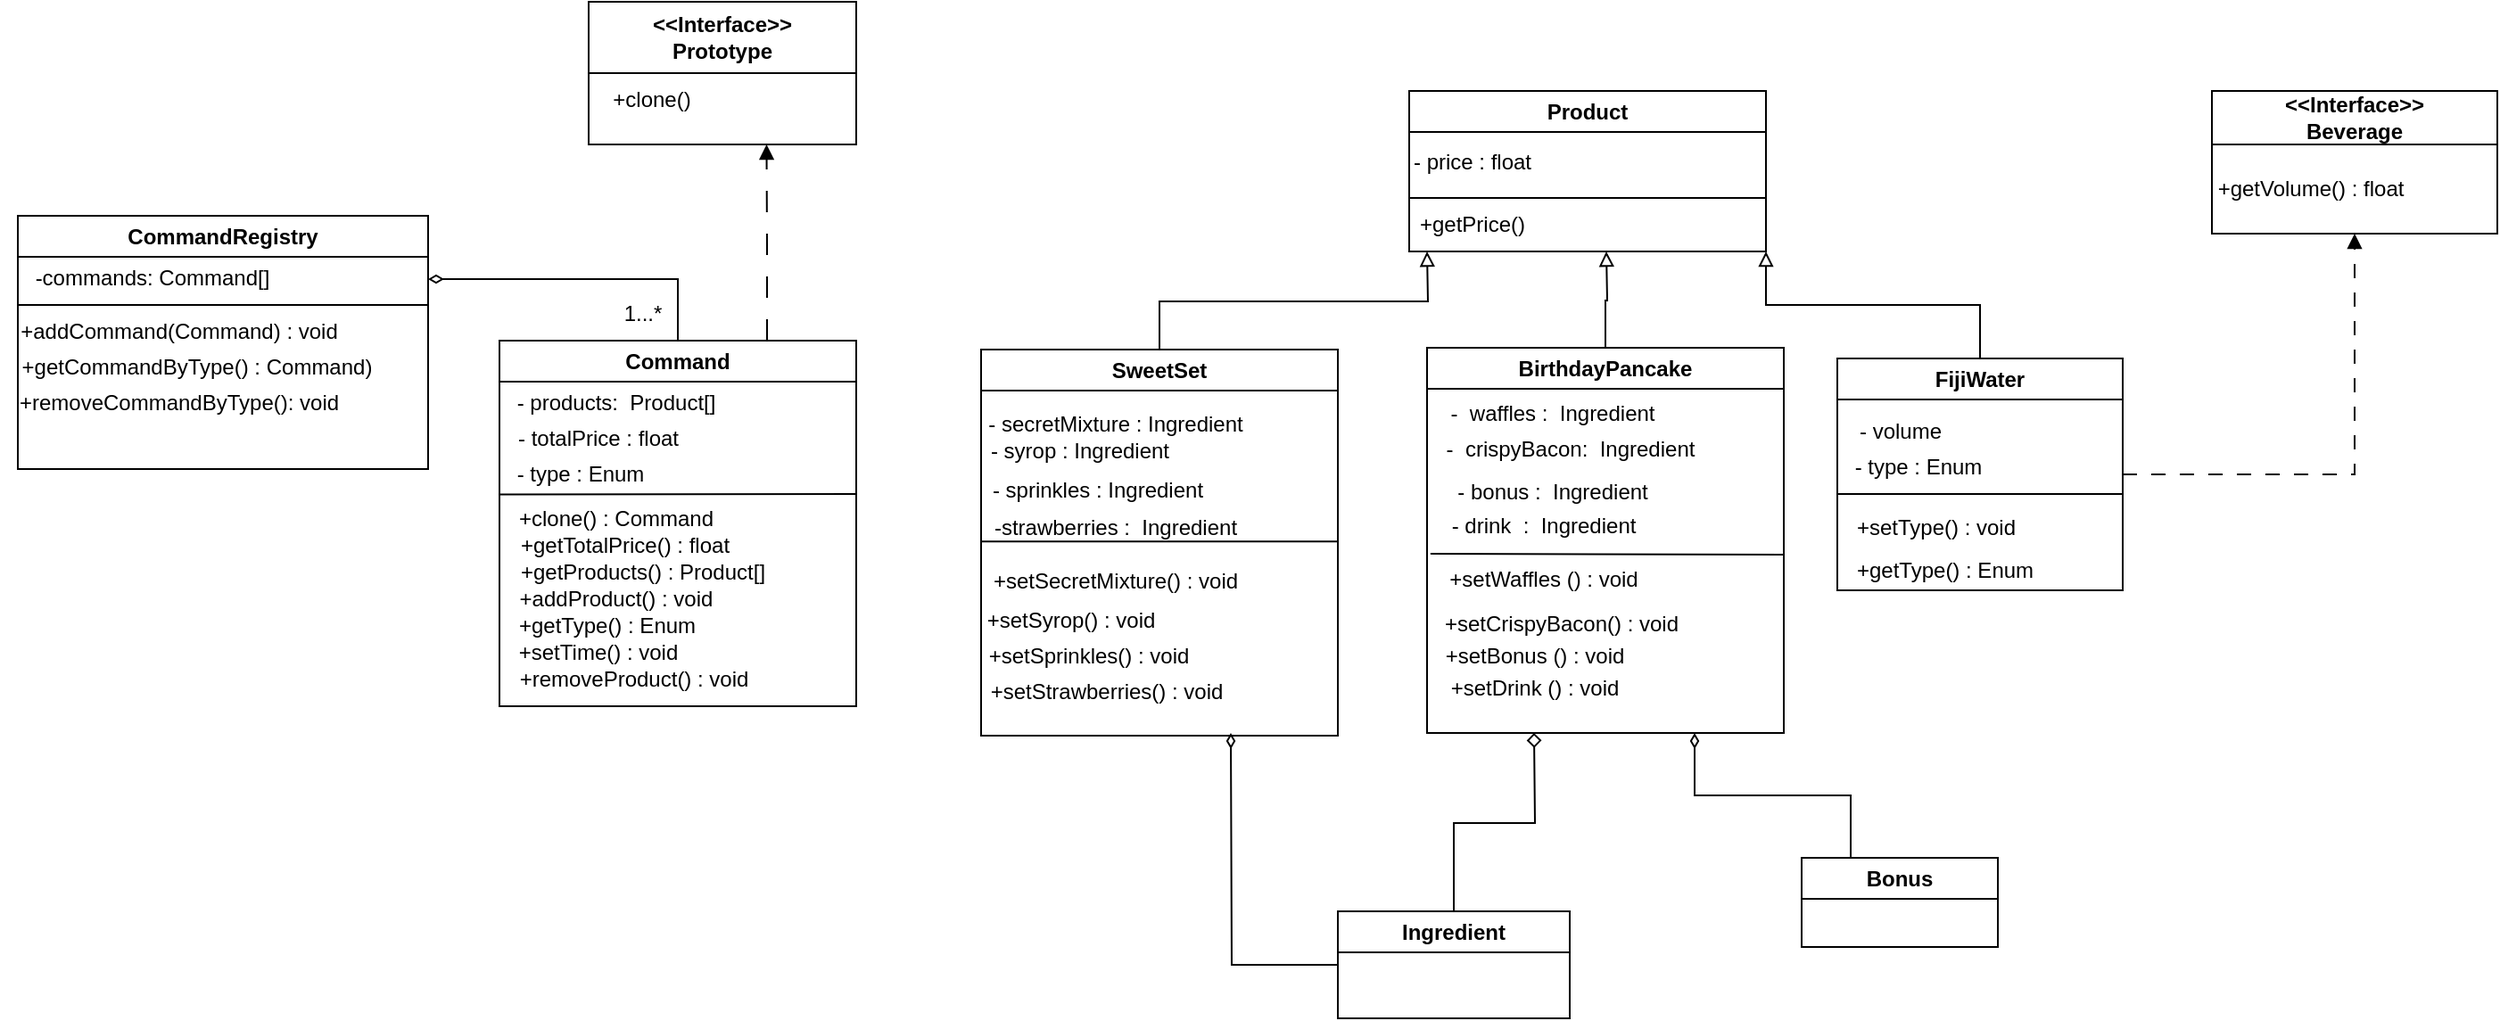 <mxfile version="21.3.5" type="github">
  <diagram name="Page-1" id="C7cy3X1AEMmLUQjfhyzZ">
    <mxGraphModel dx="3078" dy="998" grid="1" gridSize="10" guides="1" tooltips="1" connect="1" arrows="1" fold="1" page="1" pageScale="1" pageWidth="1169" pageHeight="827" math="0" shadow="0">
      <root>
        <mxCell id="0" />
        <mxCell id="1" parent="0" />
        <mxCell id="Si2PBlI68hbueaK7YWL5-1" value="&amp;lt;&amp;lt;Interface&amp;gt;&amp;gt;&lt;br&gt;Prototype" style="swimlane;whiteSpace=wrap;html=1;startSize=40;" vertex="1" parent="1">
          <mxGeometry x="280" y="110" width="150" height="80" as="geometry" />
        </mxCell>
        <mxCell id="Si2PBlI68hbueaK7YWL5-2" value="+clone()" style="text;html=1;align=center;verticalAlign=middle;resizable=0;points=[];autosize=1;strokeColor=none;fillColor=none;" vertex="1" parent="Si2PBlI68hbueaK7YWL5-1">
          <mxGeometry y="40" width="70" height="30" as="geometry" />
        </mxCell>
        <mxCell id="Si2PBlI68hbueaK7YWL5-39" style="edgeStyle=orthogonalEdgeStyle;rounded=0;orthogonalLoop=1;jettySize=auto;html=1;exitX=0.5;exitY=0;exitDx=0;exitDy=0;entryX=1;entryY=0.25;entryDx=0;entryDy=0;endArrow=diamondThin;endFill=0;" edge="1" parent="1" source="Si2PBlI68hbueaK7YWL5-4" target="Si2PBlI68hbueaK7YWL5-5">
          <mxGeometry relative="1" as="geometry" />
        </mxCell>
        <mxCell id="Si2PBlI68hbueaK7YWL5-41" style="edgeStyle=orthogonalEdgeStyle;rounded=0;orthogonalLoop=1;jettySize=auto;html=1;exitX=0.75;exitY=0;exitDx=0;exitDy=0;endArrow=block;endFill=1;dashed=1;dashPattern=12 12;" edge="1" parent="1" source="Si2PBlI68hbueaK7YWL5-4">
          <mxGeometry relative="1" as="geometry">
            <mxPoint x="379.739" y="190" as="targetPoint" />
          </mxGeometry>
        </mxCell>
        <mxCell id="Si2PBlI68hbueaK7YWL5-4" value="Command" style="swimlane;whiteSpace=wrap;html=1;startSize=23;" vertex="1" parent="1">
          <mxGeometry x="230" y="300" width="200" height="205" as="geometry" />
        </mxCell>
        <mxCell id="Si2PBlI68hbueaK7YWL5-26" value="- products:&amp;nbsp; Product[]" style="text;html=1;align=center;verticalAlign=middle;resizable=0;points=[];autosize=1;strokeColor=none;fillColor=none;" vertex="1" parent="Si2PBlI68hbueaK7YWL5-4">
          <mxGeometry y="20" width="130" height="30" as="geometry" />
        </mxCell>
        <mxCell id="Si2PBlI68hbueaK7YWL5-27" value="- totalPrice : float" style="text;html=1;align=center;verticalAlign=middle;resizable=0;points=[];autosize=1;strokeColor=none;fillColor=none;" vertex="1" parent="Si2PBlI68hbueaK7YWL5-4">
          <mxGeometry y="40" width="110" height="30" as="geometry" />
        </mxCell>
        <mxCell id="Si2PBlI68hbueaK7YWL5-28" value="- type : Enum" style="text;html=1;align=center;verticalAlign=middle;resizable=0;points=[];autosize=1;strokeColor=none;fillColor=none;" vertex="1" parent="Si2PBlI68hbueaK7YWL5-4">
          <mxGeometry y="60" width="90" height="30" as="geometry" />
        </mxCell>
        <mxCell id="Si2PBlI68hbueaK7YWL5-31" value="+clone() : Command" style="text;html=1;align=center;verticalAlign=middle;resizable=0;points=[];autosize=1;strokeColor=none;fillColor=none;" vertex="1" parent="Si2PBlI68hbueaK7YWL5-4">
          <mxGeometry y="85" width="130" height="30" as="geometry" />
        </mxCell>
        <mxCell id="Si2PBlI68hbueaK7YWL5-32" value="+getTotalPrice() : float" style="text;html=1;align=center;verticalAlign=middle;resizable=0;points=[];autosize=1;strokeColor=none;fillColor=none;" vertex="1" parent="Si2PBlI68hbueaK7YWL5-4">
          <mxGeometry y="100" width="140" height="30" as="geometry" />
        </mxCell>
        <mxCell id="Si2PBlI68hbueaK7YWL5-33" value="+getProducts() : Product[]" style="text;html=1;align=center;verticalAlign=middle;resizable=0;points=[];autosize=1;strokeColor=none;fillColor=none;" vertex="1" parent="Si2PBlI68hbueaK7YWL5-4">
          <mxGeometry y="115" width="160" height="30" as="geometry" />
        </mxCell>
        <mxCell id="Si2PBlI68hbueaK7YWL5-34" value="+addProduct() : void" style="text;html=1;align=center;verticalAlign=middle;resizable=0;points=[];autosize=1;strokeColor=none;fillColor=none;" vertex="1" parent="Si2PBlI68hbueaK7YWL5-4">
          <mxGeometry y="130" width="130" height="30" as="geometry" />
        </mxCell>
        <mxCell id="Si2PBlI68hbueaK7YWL5-35" value="+getType() : Enum" style="text;html=1;align=center;verticalAlign=middle;resizable=0;points=[];autosize=1;strokeColor=none;fillColor=none;" vertex="1" parent="Si2PBlI68hbueaK7YWL5-4">
          <mxGeometry y="145" width="120" height="30" as="geometry" />
        </mxCell>
        <mxCell id="Si2PBlI68hbueaK7YWL5-36" value="+setTime() : void" style="text;html=1;align=center;verticalAlign=middle;resizable=0;points=[];autosize=1;strokeColor=none;fillColor=none;" vertex="1" parent="Si2PBlI68hbueaK7YWL5-4">
          <mxGeometry y="160" width="110" height="30" as="geometry" />
        </mxCell>
        <mxCell id="Si2PBlI68hbueaK7YWL5-37" value="+removeProduct() : void" style="text;html=1;align=center;verticalAlign=middle;resizable=0;points=[];autosize=1;strokeColor=none;fillColor=none;" vertex="1" parent="Si2PBlI68hbueaK7YWL5-4">
          <mxGeometry y="175" width="150" height="30" as="geometry" />
        </mxCell>
        <mxCell id="Si2PBlI68hbueaK7YWL5-5" value="CommandRegistry" style="swimlane;whiteSpace=wrap;html=1;" vertex="1" parent="1">
          <mxGeometry x="-40" y="230" width="230" height="142" as="geometry" />
        </mxCell>
        <mxCell id="Si2PBlI68hbueaK7YWL5-22" value="-commands: Command[]" style="text;html=1;align=center;verticalAlign=middle;resizable=0;points=[];autosize=1;strokeColor=none;fillColor=none;" vertex="1" parent="Si2PBlI68hbueaK7YWL5-5">
          <mxGeometry y="20" width="150" height="30" as="geometry" />
        </mxCell>
        <mxCell id="Si2PBlI68hbueaK7YWL5-23" value="+addCommand(Command) : void" style="text;html=1;align=center;verticalAlign=middle;resizable=0;points=[];autosize=1;strokeColor=none;fillColor=none;" vertex="1" parent="Si2PBlI68hbueaK7YWL5-5">
          <mxGeometry x="-10" y="50" width="200" height="30" as="geometry" />
        </mxCell>
        <mxCell id="Si2PBlI68hbueaK7YWL5-24" value="+getCommandByType() : Command)" style="text;html=1;align=center;verticalAlign=middle;resizable=0;points=[];autosize=1;strokeColor=none;fillColor=none;" vertex="1" parent="Si2PBlI68hbueaK7YWL5-5">
          <mxGeometry x="-10" y="70" width="220" height="30" as="geometry" />
        </mxCell>
        <mxCell id="Si2PBlI68hbueaK7YWL5-25" value="+removeCommandByType(): void" style="text;html=1;align=center;verticalAlign=middle;resizable=0;points=[];autosize=1;strokeColor=none;fillColor=none;" vertex="1" parent="Si2PBlI68hbueaK7YWL5-5">
          <mxGeometry x="-10" y="90" width="200" height="30" as="geometry" />
        </mxCell>
        <mxCell id="Si2PBlI68hbueaK7YWL5-6" value="Product" style="swimlane;whiteSpace=wrap;html=1;startSize=23;" vertex="1" parent="1">
          <mxGeometry x="740" y="160" width="200" height="90" as="geometry" />
        </mxCell>
        <mxCell id="Si2PBlI68hbueaK7YWL5-47" value="- price : float" style="text;html=1;align=center;verticalAlign=middle;resizable=0;points=[];autosize=1;strokeColor=none;fillColor=none;" vertex="1" parent="Si2PBlI68hbueaK7YWL5-6">
          <mxGeometry x="-10" y="25" width="90" height="30" as="geometry" />
        </mxCell>
        <mxCell id="Si2PBlI68hbueaK7YWL5-48" value="+getPrice()" style="text;html=1;align=center;verticalAlign=middle;resizable=0;points=[];autosize=1;strokeColor=none;fillColor=none;" vertex="1" parent="Si2PBlI68hbueaK7YWL5-6">
          <mxGeometry x="-5" y="60" width="80" height="30" as="geometry" />
        </mxCell>
        <mxCell id="Si2PBlI68hbueaK7YWL5-71" style="edgeStyle=orthogonalEdgeStyle;rounded=0;orthogonalLoop=1;jettySize=auto;html=1;exitX=0.5;exitY=0;exitDx=0;exitDy=0;endArrow=block;endFill=0;" edge="1" parent="1" source="Si2PBlI68hbueaK7YWL5-7">
          <mxGeometry relative="1" as="geometry">
            <mxPoint x="850.5" y="250" as="targetPoint" />
          </mxGeometry>
        </mxCell>
        <mxCell id="Si2PBlI68hbueaK7YWL5-7" value="BirthdayPancake" style="swimlane;whiteSpace=wrap;html=1;" vertex="1" parent="1">
          <mxGeometry x="750" y="304" width="200" height="216" as="geometry" />
        </mxCell>
        <mxCell id="Si2PBlI68hbueaK7YWL5-67" value="-&amp;nbsp; waffles :&amp;nbsp; Ingredient" style="text;html=1;align=center;verticalAlign=middle;resizable=0;points=[];autosize=1;strokeColor=none;fillColor=none;" vertex="1" parent="Si2PBlI68hbueaK7YWL5-7">
          <mxGeometry y="22" width="140" height="30" as="geometry" />
        </mxCell>
        <mxCell id="Si2PBlI68hbueaK7YWL5-66" value="-&amp;nbsp; crispyBacon:&amp;nbsp; Ingredient" style="text;html=1;align=center;verticalAlign=middle;resizable=0;points=[];autosize=1;strokeColor=none;fillColor=none;" vertex="1" parent="Si2PBlI68hbueaK7YWL5-7">
          <mxGeometry y="42" width="160" height="30" as="geometry" />
        </mxCell>
        <mxCell id="Si2PBlI68hbueaK7YWL5-65" value="- bonus :&amp;nbsp; Ingredient" style="text;html=1;align=center;verticalAlign=middle;resizable=0;points=[];autosize=1;strokeColor=none;fillColor=none;" vertex="1" parent="Si2PBlI68hbueaK7YWL5-7">
          <mxGeometry x="5" y="66" width="130" height="30" as="geometry" />
        </mxCell>
        <mxCell id="Si2PBlI68hbueaK7YWL5-64" value="- drink&amp;nbsp; :&amp;nbsp; Ingredient" style="text;html=1;align=center;verticalAlign=middle;resizable=0;points=[];autosize=1;strokeColor=none;fillColor=none;" vertex="1" parent="Si2PBlI68hbueaK7YWL5-7">
          <mxGeometry y="85" width="130" height="30" as="geometry" />
        </mxCell>
        <mxCell id="Si2PBlI68hbueaK7YWL5-44" value="" style="endArrow=none;html=1;rounded=0;exitX=0.015;exitY=1.017;exitDx=0;exitDy=0;exitPerimeter=0;" edge="1" parent="Si2PBlI68hbueaK7YWL5-7" source="Si2PBlI68hbueaK7YWL5-64">
          <mxGeometry width="50" height="50" relative="1" as="geometry">
            <mxPoint y="130" as="sourcePoint" />
            <mxPoint x="200" y="116" as="targetPoint" />
            <Array as="points" />
          </mxGeometry>
        </mxCell>
        <mxCell id="Si2PBlI68hbueaK7YWL5-73" value="+setWaffles () : void" style="text;html=1;align=center;verticalAlign=middle;resizable=0;points=[];autosize=1;strokeColor=none;fillColor=none;" vertex="1" parent="Si2PBlI68hbueaK7YWL5-7">
          <mxGeometry y="115" width="130" height="30" as="geometry" />
        </mxCell>
        <mxCell id="Si2PBlI68hbueaK7YWL5-74" value="+setCrispyBacon() : void" style="text;html=1;align=center;verticalAlign=middle;resizable=0;points=[];autosize=1;strokeColor=none;fillColor=none;" vertex="1" parent="Si2PBlI68hbueaK7YWL5-7">
          <mxGeometry y="140" width="150" height="30" as="geometry" />
        </mxCell>
        <mxCell id="Si2PBlI68hbueaK7YWL5-72" value="+setBonus () : void" style="text;html=1;align=center;verticalAlign=middle;resizable=0;points=[];autosize=1;strokeColor=none;fillColor=none;" vertex="1" parent="Si2PBlI68hbueaK7YWL5-7">
          <mxGeometry y="158" width="120" height="30" as="geometry" />
        </mxCell>
        <mxCell id="Si2PBlI68hbueaK7YWL5-77" value="+setDrink () : void" style="text;html=1;align=center;verticalAlign=middle;resizable=0;points=[];autosize=1;strokeColor=none;fillColor=none;" vertex="1" parent="Si2PBlI68hbueaK7YWL5-7">
          <mxGeometry y="176" width="120" height="30" as="geometry" />
        </mxCell>
        <mxCell id="Si2PBlI68hbueaK7YWL5-70" style="edgeStyle=orthogonalEdgeStyle;rounded=0;orthogonalLoop=1;jettySize=auto;html=1;exitX=0.5;exitY=0;exitDx=0;exitDy=0;endArrow=block;endFill=0;" edge="1" parent="1" source="Si2PBlI68hbueaK7YWL5-8">
          <mxGeometry relative="1" as="geometry">
            <mxPoint x="750" y="250" as="targetPoint" />
          </mxGeometry>
        </mxCell>
        <mxCell id="Si2PBlI68hbueaK7YWL5-8" value="SweetSet" style="swimlane;whiteSpace=wrap;html=1;" vertex="1" parent="1">
          <mxGeometry x="500" y="305" width="200" height="216.5" as="geometry" />
        </mxCell>
        <mxCell id="Si2PBlI68hbueaK7YWL5-55" value="- secretMixture : Ingredient" style="text;html=1;align=center;verticalAlign=middle;resizable=0;points=[];autosize=1;strokeColor=none;fillColor=none;" vertex="1" parent="Si2PBlI68hbueaK7YWL5-8">
          <mxGeometry x="-10" y="26.5" width="170" height="30" as="geometry" />
        </mxCell>
        <mxCell id="Si2PBlI68hbueaK7YWL5-56" value="- syrop : Ingredient" style="text;html=1;align=center;verticalAlign=middle;resizable=0;points=[];autosize=1;strokeColor=none;fillColor=none;" vertex="1" parent="Si2PBlI68hbueaK7YWL5-8">
          <mxGeometry x="-5" y="42" width="120" height="30" as="geometry" />
        </mxCell>
        <mxCell id="Si2PBlI68hbueaK7YWL5-57" value="- sprinkles : Ingredient" style="text;html=1;align=center;verticalAlign=middle;resizable=0;points=[];autosize=1;strokeColor=none;fillColor=none;" vertex="1" parent="Si2PBlI68hbueaK7YWL5-8">
          <mxGeometry x="-5" y="64" width="140" height="30" as="geometry" />
        </mxCell>
        <mxCell id="Si2PBlI68hbueaK7YWL5-58" value="-strawberries :&amp;nbsp; Ingredient" style="text;html=1;align=center;verticalAlign=middle;resizable=0;points=[];autosize=1;strokeColor=none;fillColor=none;" vertex="1" parent="Si2PBlI68hbueaK7YWL5-8">
          <mxGeometry x="-5" y="85" width="160" height="30" as="geometry" />
        </mxCell>
        <mxCell id="Si2PBlI68hbueaK7YWL5-59" value="+setSecretMixture() : void" style="text;html=1;align=center;verticalAlign=middle;resizable=0;points=[];autosize=1;strokeColor=none;fillColor=none;" vertex="1" parent="Si2PBlI68hbueaK7YWL5-8">
          <mxGeometry x="-5" y="115" width="160" height="30" as="geometry" />
        </mxCell>
        <mxCell id="Si2PBlI68hbueaK7YWL5-60" value="+setSyrop() : void" style="text;html=1;align=center;verticalAlign=middle;resizable=0;points=[];autosize=1;strokeColor=none;fillColor=none;" vertex="1" parent="Si2PBlI68hbueaK7YWL5-8">
          <mxGeometry x="-10" y="136.5" width="120" height="30" as="geometry" />
        </mxCell>
        <mxCell id="Si2PBlI68hbueaK7YWL5-61" value="+setSprinkles() : void" style="text;html=1;align=center;verticalAlign=middle;resizable=0;points=[];autosize=1;strokeColor=none;fillColor=none;" vertex="1" parent="Si2PBlI68hbueaK7YWL5-8">
          <mxGeometry x="-10" y="156.5" width="140" height="30" as="geometry" />
        </mxCell>
        <mxCell id="Si2PBlI68hbueaK7YWL5-62" value="+setStrawberries() : void" style="text;html=1;align=center;verticalAlign=middle;resizable=0;points=[];autosize=1;strokeColor=none;fillColor=none;" vertex="1" parent="Si2PBlI68hbueaK7YWL5-8">
          <mxGeometry x="-5" y="176.5" width="150" height="30" as="geometry" />
        </mxCell>
        <mxCell id="Si2PBlI68hbueaK7YWL5-43" value="" style="endArrow=none;html=1;rounded=0;" edge="1" parent="Si2PBlI68hbueaK7YWL5-8">
          <mxGeometry width="50" height="50" relative="1" as="geometry">
            <mxPoint y="107.62" as="sourcePoint" />
            <mxPoint x="200" y="107.62" as="targetPoint" />
            <Array as="points">
              <mxPoint x="100" y="107.62" />
            </Array>
          </mxGeometry>
        </mxCell>
        <mxCell id="Si2PBlI68hbueaK7YWL5-16" style="edgeStyle=orthogonalEdgeStyle;rounded=0;orthogonalLoop=1;jettySize=auto;html=1;exitX=0.5;exitY=0;exitDx=0;exitDy=0;entryX=1;entryY=1;entryDx=0;entryDy=0;endArrow=block;endFill=0;" edge="1" parent="1" source="Si2PBlI68hbueaK7YWL5-9" target="Si2PBlI68hbueaK7YWL5-6">
          <mxGeometry relative="1" as="geometry" />
        </mxCell>
        <mxCell id="Si2PBlI68hbueaK7YWL5-20" style="edgeStyle=orthogonalEdgeStyle;rounded=0;orthogonalLoop=1;jettySize=auto;html=1;exitX=1;exitY=0.5;exitDx=0;exitDy=0;entryX=0.5;entryY=1;entryDx=0;entryDy=0;dashed=1;dashPattern=8 8;endArrow=block;endFill=1;" edge="1" parent="1" source="Si2PBlI68hbueaK7YWL5-9" target="Si2PBlI68hbueaK7YWL5-13">
          <mxGeometry relative="1" as="geometry" />
        </mxCell>
        <mxCell id="Si2PBlI68hbueaK7YWL5-9" value="FijiWater" style="swimlane;whiteSpace=wrap;html=1;startSize=23;" vertex="1" parent="1">
          <mxGeometry x="980" y="310" width="160" height="130" as="geometry" />
        </mxCell>
        <mxCell id="Si2PBlI68hbueaK7YWL5-45" value="" style="endArrow=none;html=1;rounded=0;exitX=0;exitY=0.5;exitDx=0;exitDy=0;" edge="1" parent="Si2PBlI68hbueaK7YWL5-9">
          <mxGeometry width="50" height="50" relative="1" as="geometry">
            <mxPoint y="76" as="sourcePoint" />
            <mxPoint x="160" y="76" as="targetPoint" />
          </mxGeometry>
        </mxCell>
        <mxCell id="Si2PBlI68hbueaK7YWL5-50" value="- volume" style="text;html=1;align=center;verticalAlign=middle;resizable=0;points=[];autosize=1;strokeColor=none;fillColor=none;" vertex="1" parent="Si2PBlI68hbueaK7YWL5-9">
          <mxGeometry y="26" width="70" height="30" as="geometry" />
        </mxCell>
        <mxCell id="Si2PBlI68hbueaK7YWL5-51" value="- type : Enum" style="text;html=1;align=center;verticalAlign=middle;resizable=0;points=[];autosize=1;strokeColor=none;fillColor=none;" vertex="1" parent="Si2PBlI68hbueaK7YWL5-9">
          <mxGeometry y="46" width="90" height="30" as="geometry" />
        </mxCell>
        <mxCell id="Si2PBlI68hbueaK7YWL5-52" value="+setType() : void" style="text;html=1;align=center;verticalAlign=middle;resizable=0;points=[];autosize=1;strokeColor=none;fillColor=none;" vertex="1" parent="Si2PBlI68hbueaK7YWL5-9">
          <mxGeometry y="80" width="110" height="30" as="geometry" />
        </mxCell>
        <mxCell id="Si2PBlI68hbueaK7YWL5-53" value="+getType() : Enum" style="text;html=1;align=center;verticalAlign=middle;resizable=0;points=[];autosize=1;strokeColor=none;fillColor=none;" vertex="1" parent="Si2PBlI68hbueaK7YWL5-9">
          <mxGeometry y="104" width="120" height="30" as="geometry" />
        </mxCell>
        <mxCell id="Si2PBlI68hbueaK7YWL5-17" style="edgeStyle=orthogonalEdgeStyle;rounded=0;orthogonalLoop=1;jettySize=auto;html=1;exitX=0;exitY=0.5;exitDx=0;exitDy=0;endArrow=diamondThin;endFill=0;" edge="1" parent="1" source="Si2PBlI68hbueaK7YWL5-11">
          <mxGeometry relative="1" as="geometry">
            <mxPoint x="640" y="520" as="targetPoint" />
          </mxGeometry>
        </mxCell>
        <mxCell id="Si2PBlI68hbueaK7YWL5-18" style="edgeStyle=orthogonalEdgeStyle;rounded=0;orthogonalLoop=1;jettySize=auto;html=1;exitX=0.5;exitY=0;exitDx=0;exitDy=0;endArrow=diamond;endFill=0;strokeWidth=1;" edge="1" parent="1" source="Si2PBlI68hbueaK7YWL5-11">
          <mxGeometry relative="1" as="geometry">
            <mxPoint x="810" y="520" as="targetPoint" />
          </mxGeometry>
        </mxCell>
        <mxCell id="Si2PBlI68hbueaK7YWL5-11" value="Ingredient" style="swimlane;whiteSpace=wrap;html=1;" vertex="1" parent="1">
          <mxGeometry x="700" y="620" width="130" height="60" as="geometry" />
        </mxCell>
        <mxCell id="Si2PBlI68hbueaK7YWL5-69" style="edgeStyle=orthogonalEdgeStyle;rounded=0;orthogonalLoop=1;jettySize=auto;html=1;exitX=0.25;exitY=0;exitDx=0;exitDy=0;entryX=0.75;entryY=1;entryDx=0;entryDy=0;endArrow=diamondThin;endFill=0;" edge="1" parent="1" source="Si2PBlI68hbueaK7YWL5-12" target="Si2PBlI68hbueaK7YWL5-7">
          <mxGeometry relative="1" as="geometry" />
        </mxCell>
        <mxCell id="Si2PBlI68hbueaK7YWL5-12" value="Bonus" style="swimlane;whiteSpace=wrap;html=1;" vertex="1" parent="1">
          <mxGeometry x="960" y="590" width="110" height="50" as="geometry" />
        </mxCell>
        <mxCell id="Si2PBlI68hbueaK7YWL5-13" value="&amp;lt;&amp;lt;Interface&amp;gt;&amp;gt;&lt;br&gt;Beverage" style="swimlane;whiteSpace=wrap;html=1;startSize=30;" vertex="1" parent="1">
          <mxGeometry x="1190" y="160" width="160" height="80" as="geometry" />
        </mxCell>
        <mxCell id="Si2PBlI68hbueaK7YWL5-49" value="+getVolume() : float" style="text;html=1;align=center;verticalAlign=middle;resizable=0;points=[];autosize=1;strokeColor=none;fillColor=none;" vertex="1" parent="Si2PBlI68hbueaK7YWL5-13">
          <mxGeometry x="-10" y="40" width="130" height="30" as="geometry" />
        </mxCell>
        <mxCell id="Si2PBlI68hbueaK7YWL5-21" value="" style="endArrow=none;html=1;rounded=0;" edge="1" parent="1">
          <mxGeometry width="50" height="50" relative="1" as="geometry">
            <mxPoint x="-40" y="280" as="sourcePoint" />
            <mxPoint x="190" y="280" as="targetPoint" />
            <Array as="points">
              <mxPoint x="75" y="280" />
            </Array>
          </mxGeometry>
        </mxCell>
        <mxCell id="Si2PBlI68hbueaK7YWL5-29" value="" style="endArrow=none;html=1;rounded=0;exitX=-0.002;exitY=0.873;exitDx=0;exitDy=0;exitPerimeter=0;" edge="1" parent="1" source="Si2PBlI68hbueaK7YWL5-28">
          <mxGeometry width="50" height="50" relative="1" as="geometry">
            <mxPoint x="390" y="340" as="sourcePoint" />
            <mxPoint x="430" y="386" as="targetPoint" />
          </mxGeometry>
        </mxCell>
        <mxCell id="Si2PBlI68hbueaK7YWL5-40" value="1...*" style="text;html=1;align=center;verticalAlign=middle;resizable=0;points=[];autosize=1;strokeColor=none;fillColor=none;" vertex="1" parent="1">
          <mxGeometry x="290" y="270" width="40" height="30" as="geometry" />
        </mxCell>
        <mxCell id="Si2PBlI68hbueaK7YWL5-42" value="" style="endArrow=none;html=1;rounded=0;" edge="1" parent="1">
          <mxGeometry width="50" height="50" relative="1" as="geometry">
            <mxPoint x="740" y="220" as="sourcePoint" />
            <mxPoint x="940" y="220" as="targetPoint" />
          </mxGeometry>
        </mxCell>
      </root>
    </mxGraphModel>
  </diagram>
</mxfile>
